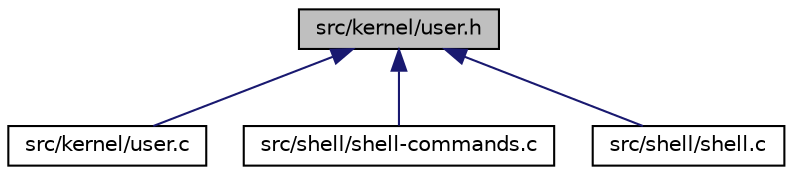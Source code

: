 digraph "src/kernel/user.h"
{
 // LATEX_PDF_SIZE
  edge [fontname="Helvetica",fontsize="10",labelfontname="Helvetica",labelfontsize="10"];
  node [fontname="Helvetica",fontsize="10",shape=record];
  Node1 [label="src/kernel/user.h",height=0.2,width=0.4,color="black", fillcolor="grey75", style="filled", fontcolor="black",tooltip="Header file for user-level functions and system calls."];
  Node1 -> Node2 [dir="back",color="midnightblue",fontsize="10",style="solid"];
  Node2 [label="src/kernel/user.c",height=0.2,width=0.4,color="black", fillcolor="white", style="filled",URL="$user_8c.html",tooltip="C file for user-level functions and system calls."];
  Node1 -> Node3 [dir="back",color="midnightblue",fontsize="10",style="solid"];
  Node3 [label="src/shell/shell-commands.c",height=0.2,width=0.4,color="black", fillcolor="white", style="filled",URL="$shell-commands_8c.html",tooltip="This file implements all shell commands and built-in functions for the PennOS project...."];
  Node1 -> Node4 [dir="back",color="midnightblue",fontsize="10",style="solid"];
  Node4 [label="src/shell/shell.c",height=0.2,width=0.4,color="black", fillcolor="white", style="filled",URL="$shell_8c.html",tooltip="C file for the PennOS shell, containing functions for the shell."];
}
